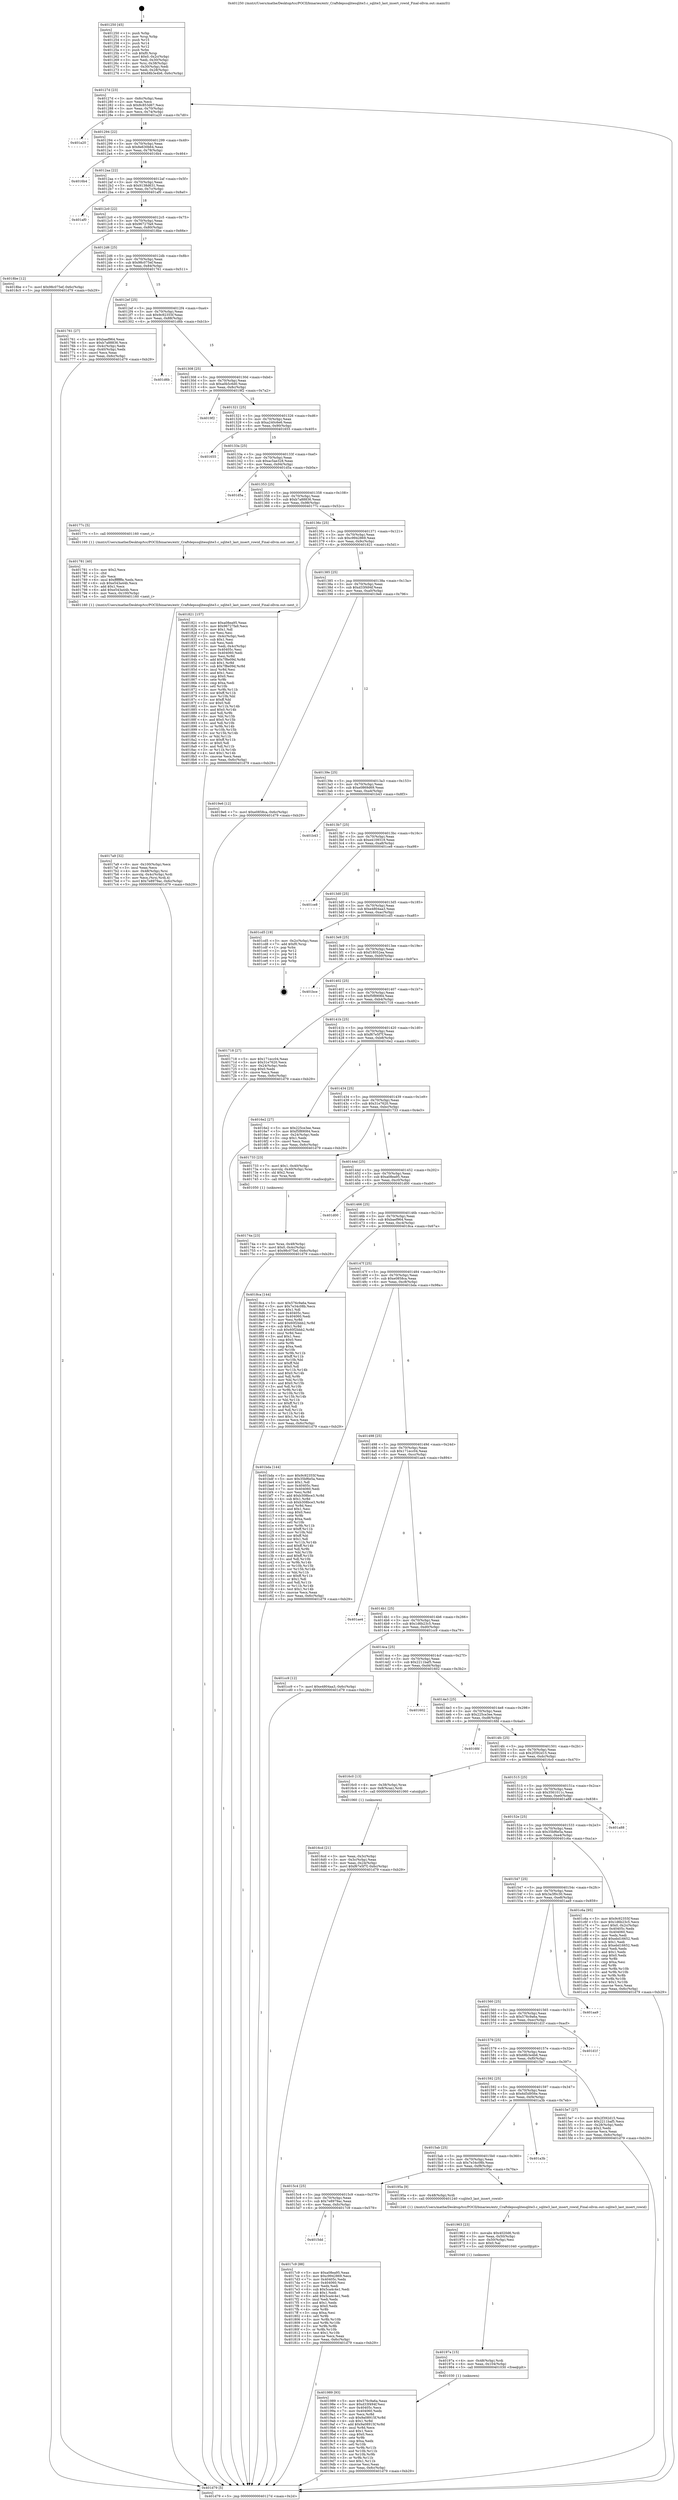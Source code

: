 digraph "0x401250" {
  label = "0x401250 (/mnt/c/Users/mathe/Desktop/tcc/POCII/binaries/extr_Craftdepssqlitesqlite3.c_sqlite3_last_insert_rowid_Final-ollvm.out::main(0))"
  labelloc = "t"
  node[shape=record]

  Entry [label="",width=0.3,height=0.3,shape=circle,fillcolor=black,style=filled]
  "0x40127d" [label="{
     0x40127d [23]\l
     | [instrs]\l
     &nbsp;&nbsp;0x40127d \<+3\>: mov -0x6c(%rbp),%eax\l
     &nbsp;&nbsp;0x401280 \<+2\>: mov %eax,%ecx\l
     &nbsp;&nbsp;0x401282 \<+6\>: sub $0x8c853d67,%ecx\l
     &nbsp;&nbsp;0x401288 \<+3\>: mov %eax,-0x70(%rbp)\l
     &nbsp;&nbsp;0x40128b \<+3\>: mov %ecx,-0x74(%rbp)\l
     &nbsp;&nbsp;0x40128e \<+6\>: je 0000000000401a20 \<main+0x7d0\>\l
  }"]
  "0x401a20" [label="{
     0x401a20\l
  }", style=dashed]
  "0x401294" [label="{
     0x401294 [22]\l
     | [instrs]\l
     &nbsp;&nbsp;0x401294 \<+5\>: jmp 0000000000401299 \<main+0x49\>\l
     &nbsp;&nbsp;0x401299 \<+3\>: mov -0x70(%rbp),%eax\l
     &nbsp;&nbsp;0x40129c \<+5\>: sub $0x8e630b64,%eax\l
     &nbsp;&nbsp;0x4012a1 \<+3\>: mov %eax,-0x78(%rbp)\l
     &nbsp;&nbsp;0x4012a4 \<+6\>: je 00000000004016b4 \<main+0x464\>\l
  }"]
  Exit [label="",width=0.3,height=0.3,shape=circle,fillcolor=black,style=filled,peripheries=2]
  "0x4016b4" [label="{
     0x4016b4\l
  }", style=dashed]
  "0x4012aa" [label="{
     0x4012aa [22]\l
     | [instrs]\l
     &nbsp;&nbsp;0x4012aa \<+5\>: jmp 00000000004012af \<main+0x5f\>\l
     &nbsp;&nbsp;0x4012af \<+3\>: mov -0x70(%rbp),%eax\l
     &nbsp;&nbsp;0x4012b2 \<+5\>: sub $0x9138d631,%eax\l
     &nbsp;&nbsp;0x4012b7 \<+3\>: mov %eax,-0x7c(%rbp)\l
     &nbsp;&nbsp;0x4012ba \<+6\>: je 0000000000401af0 \<main+0x8a0\>\l
  }"]
  "0x401989" [label="{
     0x401989 [93]\l
     | [instrs]\l
     &nbsp;&nbsp;0x401989 \<+5\>: mov $0x576c9a6a,%eax\l
     &nbsp;&nbsp;0x40198e \<+5\>: mov $0xd33f494f,%esi\l
     &nbsp;&nbsp;0x401993 \<+7\>: mov 0x40405c,%ecx\l
     &nbsp;&nbsp;0x40199a \<+7\>: mov 0x404060,%edx\l
     &nbsp;&nbsp;0x4019a1 \<+3\>: mov %ecx,%r8d\l
     &nbsp;&nbsp;0x4019a4 \<+7\>: sub $0x9a08915f,%r8d\l
     &nbsp;&nbsp;0x4019ab \<+4\>: sub $0x1,%r8d\l
     &nbsp;&nbsp;0x4019af \<+7\>: add $0x9a08915f,%r8d\l
     &nbsp;&nbsp;0x4019b6 \<+4\>: imul %r8d,%ecx\l
     &nbsp;&nbsp;0x4019ba \<+3\>: and $0x1,%ecx\l
     &nbsp;&nbsp;0x4019bd \<+3\>: cmp $0x0,%ecx\l
     &nbsp;&nbsp;0x4019c0 \<+4\>: sete %r9b\l
     &nbsp;&nbsp;0x4019c4 \<+3\>: cmp $0xa,%edx\l
     &nbsp;&nbsp;0x4019c7 \<+4\>: setl %r10b\l
     &nbsp;&nbsp;0x4019cb \<+3\>: mov %r9b,%r11b\l
     &nbsp;&nbsp;0x4019ce \<+3\>: and %r10b,%r11b\l
     &nbsp;&nbsp;0x4019d1 \<+3\>: xor %r10b,%r9b\l
     &nbsp;&nbsp;0x4019d4 \<+3\>: or %r9b,%r11b\l
     &nbsp;&nbsp;0x4019d7 \<+4\>: test $0x1,%r11b\l
     &nbsp;&nbsp;0x4019db \<+3\>: cmovne %esi,%eax\l
     &nbsp;&nbsp;0x4019de \<+3\>: mov %eax,-0x6c(%rbp)\l
     &nbsp;&nbsp;0x4019e1 \<+5\>: jmp 0000000000401d79 \<main+0xb29\>\l
  }"]
  "0x401af0" [label="{
     0x401af0\l
  }", style=dashed]
  "0x4012c0" [label="{
     0x4012c0 [22]\l
     | [instrs]\l
     &nbsp;&nbsp;0x4012c0 \<+5\>: jmp 00000000004012c5 \<main+0x75\>\l
     &nbsp;&nbsp;0x4012c5 \<+3\>: mov -0x70(%rbp),%eax\l
     &nbsp;&nbsp;0x4012c8 \<+5\>: sub $0x96727fa9,%eax\l
     &nbsp;&nbsp;0x4012cd \<+3\>: mov %eax,-0x80(%rbp)\l
     &nbsp;&nbsp;0x4012d0 \<+6\>: je 00000000004018be \<main+0x66e\>\l
  }"]
  "0x40197a" [label="{
     0x40197a [15]\l
     | [instrs]\l
     &nbsp;&nbsp;0x40197a \<+4\>: mov -0x48(%rbp),%rdi\l
     &nbsp;&nbsp;0x40197e \<+6\>: mov %eax,-0x104(%rbp)\l
     &nbsp;&nbsp;0x401984 \<+5\>: call 0000000000401030 \<free@plt\>\l
     | [calls]\l
     &nbsp;&nbsp;0x401030 \{1\} (unknown)\l
  }"]
  "0x4018be" [label="{
     0x4018be [12]\l
     | [instrs]\l
     &nbsp;&nbsp;0x4018be \<+7\>: movl $0x98c075ef,-0x6c(%rbp)\l
     &nbsp;&nbsp;0x4018c5 \<+5\>: jmp 0000000000401d79 \<main+0xb29\>\l
  }"]
  "0x4012d6" [label="{
     0x4012d6 [25]\l
     | [instrs]\l
     &nbsp;&nbsp;0x4012d6 \<+5\>: jmp 00000000004012db \<main+0x8b\>\l
     &nbsp;&nbsp;0x4012db \<+3\>: mov -0x70(%rbp),%eax\l
     &nbsp;&nbsp;0x4012de \<+5\>: sub $0x98c075ef,%eax\l
     &nbsp;&nbsp;0x4012e3 \<+6\>: mov %eax,-0x84(%rbp)\l
     &nbsp;&nbsp;0x4012e9 \<+6\>: je 0000000000401761 \<main+0x511\>\l
  }"]
  "0x401963" [label="{
     0x401963 [23]\l
     | [instrs]\l
     &nbsp;&nbsp;0x401963 \<+10\>: movabs $0x4020d6,%rdi\l
     &nbsp;&nbsp;0x40196d \<+3\>: mov %eax,-0x50(%rbp)\l
     &nbsp;&nbsp;0x401970 \<+3\>: mov -0x50(%rbp),%esi\l
     &nbsp;&nbsp;0x401973 \<+2\>: mov $0x0,%al\l
     &nbsp;&nbsp;0x401975 \<+5\>: call 0000000000401040 \<printf@plt\>\l
     | [calls]\l
     &nbsp;&nbsp;0x401040 \{1\} (unknown)\l
  }"]
  "0x401761" [label="{
     0x401761 [27]\l
     | [instrs]\l
     &nbsp;&nbsp;0x401761 \<+5\>: mov $0xbaef964,%eax\l
     &nbsp;&nbsp;0x401766 \<+5\>: mov $0xb7a88836,%ecx\l
     &nbsp;&nbsp;0x40176b \<+3\>: mov -0x4c(%rbp),%edx\l
     &nbsp;&nbsp;0x40176e \<+3\>: cmp -0x40(%rbp),%edx\l
     &nbsp;&nbsp;0x401771 \<+3\>: cmovl %ecx,%eax\l
     &nbsp;&nbsp;0x401774 \<+3\>: mov %eax,-0x6c(%rbp)\l
     &nbsp;&nbsp;0x401777 \<+5\>: jmp 0000000000401d79 \<main+0xb29\>\l
  }"]
  "0x4012ef" [label="{
     0x4012ef [25]\l
     | [instrs]\l
     &nbsp;&nbsp;0x4012ef \<+5\>: jmp 00000000004012f4 \<main+0xa4\>\l
     &nbsp;&nbsp;0x4012f4 \<+3\>: mov -0x70(%rbp),%eax\l
     &nbsp;&nbsp;0x4012f7 \<+5\>: sub $0x9c92355f,%eax\l
     &nbsp;&nbsp;0x4012fc \<+6\>: mov %eax,-0x88(%rbp)\l
     &nbsp;&nbsp;0x401302 \<+6\>: je 0000000000401d6b \<main+0xb1b\>\l
  }"]
  "0x4015dd" [label="{
     0x4015dd\l
  }", style=dashed]
  "0x401d6b" [label="{
     0x401d6b\l
  }", style=dashed]
  "0x401308" [label="{
     0x401308 [25]\l
     | [instrs]\l
     &nbsp;&nbsp;0x401308 \<+5\>: jmp 000000000040130d \<main+0xbd\>\l
     &nbsp;&nbsp;0x40130d \<+3\>: mov -0x70(%rbp),%eax\l
     &nbsp;&nbsp;0x401310 \<+5\>: sub $0xa0b5c6d0,%eax\l
     &nbsp;&nbsp;0x401315 \<+6\>: mov %eax,-0x8c(%rbp)\l
     &nbsp;&nbsp;0x40131b \<+6\>: je 00000000004019f2 \<main+0x7a2\>\l
  }"]
  "0x4017c9" [label="{
     0x4017c9 [88]\l
     | [instrs]\l
     &nbsp;&nbsp;0x4017c9 \<+5\>: mov $0xa08ea95,%eax\l
     &nbsp;&nbsp;0x4017ce \<+5\>: mov $0xc9942869,%ecx\l
     &nbsp;&nbsp;0x4017d3 \<+7\>: mov 0x40405c,%edx\l
     &nbsp;&nbsp;0x4017da \<+7\>: mov 0x404060,%esi\l
     &nbsp;&nbsp;0x4017e1 \<+2\>: mov %edx,%edi\l
     &nbsp;&nbsp;0x4017e3 \<+6\>: sub $0x5ca4c4e1,%edi\l
     &nbsp;&nbsp;0x4017e9 \<+3\>: sub $0x1,%edi\l
     &nbsp;&nbsp;0x4017ec \<+6\>: add $0x5ca4c4e1,%edi\l
     &nbsp;&nbsp;0x4017f2 \<+3\>: imul %edi,%edx\l
     &nbsp;&nbsp;0x4017f5 \<+3\>: and $0x1,%edx\l
     &nbsp;&nbsp;0x4017f8 \<+3\>: cmp $0x0,%edx\l
     &nbsp;&nbsp;0x4017fb \<+4\>: sete %r8b\l
     &nbsp;&nbsp;0x4017ff \<+3\>: cmp $0xa,%esi\l
     &nbsp;&nbsp;0x401802 \<+4\>: setl %r9b\l
     &nbsp;&nbsp;0x401806 \<+3\>: mov %r8b,%r10b\l
     &nbsp;&nbsp;0x401809 \<+3\>: and %r9b,%r10b\l
     &nbsp;&nbsp;0x40180c \<+3\>: xor %r9b,%r8b\l
     &nbsp;&nbsp;0x40180f \<+3\>: or %r8b,%r10b\l
     &nbsp;&nbsp;0x401812 \<+4\>: test $0x1,%r10b\l
     &nbsp;&nbsp;0x401816 \<+3\>: cmovne %ecx,%eax\l
     &nbsp;&nbsp;0x401819 \<+3\>: mov %eax,-0x6c(%rbp)\l
     &nbsp;&nbsp;0x40181c \<+5\>: jmp 0000000000401d79 \<main+0xb29\>\l
  }"]
  "0x4019f2" [label="{
     0x4019f2\l
  }", style=dashed]
  "0x401321" [label="{
     0x401321 [25]\l
     | [instrs]\l
     &nbsp;&nbsp;0x401321 \<+5\>: jmp 0000000000401326 \<main+0xd6\>\l
     &nbsp;&nbsp;0x401326 \<+3\>: mov -0x70(%rbp),%eax\l
     &nbsp;&nbsp;0x401329 \<+5\>: sub $0xa240c6e6,%eax\l
     &nbsp;&nbsp;0x40132e \<+6\>: mov %eax,-0x90(%rbp)\l
     &nbsp;&nbsp;0x401334 \<+6\>: je 0000000000401655 \<main+0x405\>\l
  }"]
  "0x4015c4" [label="{
     0x4015c4 [25]\l
     | [instrs]\l
     &nbsp;&nbsp;0x4015c4 \<+5\>: jmp 00000000004015c9 \<main+0x379\>\l
     &nbsp;&nbsp;0x4015c9 \<+3\>: mov -0x70(%rbp),%eax\l
     &nbsp;&nbsp;0x4015cc \<+5\>: sub $0x7e8979ac,%eax\l
     &nbsp;&nbsp;0x4015d1 \<+6\>: mov %eax,-0xfc(%rbp)\l
     &nbsp;&nbsp;0x4015d7 \<+6\>: je 00000000004017c9 \<main+0x579\>\l
  }"]
  "0x401655" [label="{
     0x401655\l
  }", style=dashed]
  "0x40133a" [label="{
     0x40133a [25]\l
     | [instrs]\l
     &nbsp;&nbsp;0x40133a \<+5\>: jmp 000000000040133f \<main+0xef\>\l
     &nbsp;&nbsp;0x40133f \<+3\>: mov -0x70(%rbp),%eax\l
     &nbsp;&nbsp;0x401342 \<+5\>: sub $0xac5ae328,%eax\l
     &nbsp;&nbsp;0x401347 \<+6\>: mov %eax,-0x94(%rbp)\l
     &nbsp;&nbsp;0x40134d \<+6\>: je 0000000000401d5a \<main+0xb0a\>\l
  }"]
  "0x40195a" [label="{
     0x40195a [9]\l
     | [instrs]\l
     &nbsp;&nbsp;0x40195a \<+4\>: mov -0x48(%rbp),%rdi\l
     &nbsp;&nbsp;0x40195e \<+5\>: call 0000000000401240 \<sqlite3_last_insert_rowid\>\l
     | [calls]\l
     &nbsp;&nbsp;0x401240 \{1\} (/mnt/c/Users/mathe/Desktop/tcc/POCII/binaries/extr_Craftdepssqlitesqlite3.c_sqlite3_last_insert_rowid_Final-ollvm.out::sqlite3_last_insert_rowid)\l
  }"]
  "0x401d5a" [label="{
     0x401d5a\l
  }", style=dashed]
  "0x401353" [label="{
     0x401353 [25]\l
     | [instrs]\l
     &nbsp;&nbsp;0x401353 \<+5\>: jmp 0000000000401358 \<main+0x108\>\l
     &nbsp;&nbsp;0x401358 \<+3\>: mov -0x70(%rbp),%eax\l
     &nbsp;&nbsp;0x40135b \<+5\>: sub $0xb7a88836,%eax\l
     &nbsp;&nbsp;0x401360 \<+6\>: mov %eax,-0x98(%rbp)\l
     &nbsp;&nbsp;0x401366 \<+6\>: je 000000000040177c \<main+0x52c\>\l
  }"]
  "0x4015ab" [label="{
     0x4015ab [25]\l
     | [instrs]\l
     &nbsp;&nbsp;0x4015ab \<+5\>: jmp 00000000004015b0 \<main+0x360\>\l
     &nbsp;&nbsp;0x4015b0 \<+3\>: mov -0x70(%rbp),%eax\l
     &nbsp;&nbsp;0x4015b3 \<+5\>: sub $0x7e34c08b,%eax\l
     &nbsp;&nbsp;0x4015b8 \<+6\>: mov %eax,-0xf8(%rbp)\l
     &nbsp;&nbsp;0x4015be \<+6\>: je 000000000040195a \<main+0x70a\>\l
  }"]
  "0x40177c" [label="{
     0x40177c [5]\l
     | [instrs]\l
     &nbsp;&nbsp;0x40177c \<+5\>: call 0000000000401160 \<next_i\>\l
     | [calls]\l
     &nbsp;&nbsp;0x401160 \{1\} (/mnt/c/Users/mathe/Desktop/tcc/POCII/binaries/extr_Craftdepssqlitesqlite3.c_sqlite3_last_insert_rowid_Final-ollvm.out::next_i)\l
  }"]
  "0x40136c" [label="{
     0x40136c [25]\l
     | [instrs]\l
     &nbsp;&nbsp;0x40136c \<+5\>: jmp 0000000000401371 \<main+0x121\>\l
     &nbsp;&nbsp;0x401371 \<+3\>: mov -0x70(%rbp),%eax\l
     &nbsp;&nbsp;0x401374 \<+5\>: sub $0xc9942869,%eax\l
     &nbsp;&nbsp;0x401379 \<+6\>: mov %eax,-0x9c(%rbp)\l
     &nbsp;&nbsp;0x40137f \<+6\>: je 0000000000401821 \<main+0x5d1\>\l
  }"]
  "0x401a3b" [label="{
     0x401a3b\l
  }", style=dashed]
  "0x401821" [label="{
     0x401821 [157]\l
     | [instrs]\l
     &nbsp;&nbsp;0x401821 \<+5\>: mov $0xa08ea95,%eax\l
     &nbsp;&nbsp;0x401826 \<+5\>: mov $0x96727fa9,%ecx\l
     &nbsp;&nbsp;0x40182b \<+2\>: mov $0x1,%dl\l
     &nbsp;&nbsp;0x40182d \<+2\>: xor %esi,%esi\l
     &nbsp;&nbsp;0x40182f \<+3\>: mov -0x4c(%rbp),%edi\l
     &nbsp;&nbsp;0x401832 \<+3\>: sub $0x1,%esi\l
     &nbsp;&nbsp;0x401835 \<+2\>: sub %esi,%edi\l
     &nbsp;&nbsp;0x401837 \<+3\>: mov %edi,-0x4c(%rbp)\l
     &nbsp;&nbsp;0x40183a \<+7\>: mov 0x40405c,%esi\l
     &nbsp;&nbsp;0x401841 \<+7\>: mov 0x404060,%edi\l
     &nbsp;&nbsp;0x401848 \<+3\>: mov %esi,%r8d\l
     &nbsp;&nbsp;0x40184b \<+7\>: add $0x7f8e09d,%r8d\l
     &nbsp;&nbsp;0x401852 \<+4\>: sub $0x1,%r8d\l
     &nbsp;&nbsp;0x401856 \<+7\>: sub $0x7f8e09d,%r8d\l
     &nbsp;&nbsp;0x40185d \<+4\>: imul %r8d,%esi\l
     &nbsp;&nbsp;0x401861 \<+3\>: and $0x1,%esi\l
     &nbsp;&nbsp;0x401864 \<+3\>: cmp $0x0,%esi\l
     &nbsp;&nbsp;0x401867 \<+4\>: sete %r9b\l
     &nbsp;&nbsp;0x40186b \<+3\>: cmp $0xa,%edi\l
     &nbsp;&nbsp;0x40186e \<+4\>: setl %r10b\l
     &nbsp;&nbsp;0x401872 \<+3\>: mov %r9b,%r11b\l
     &nbsp;&nbsp;0x401875 \<+4\>: xor $0xff,%r11b\l
     &nbsp;&nbsp;0x401879 \<+3\>: mov %r10b,%bl\l
     &nbsp;&nbsp;0x40187c \<+3\>: xor $0xff,%bl\l
     &nbsp;&nbsp;0x40187f \<+3\>: xor $0x0,%dl\l
     &nbsp;&nbsp;0x401882 \<+3\>: mov %r11b,%r14b\l
     &nbsp;&nbsp;0x401885 \<+4\>: and $0x0,%r14b\l
     &nbsp;&nbsp;0x401889 \<+3\>: and %dl,%r9b\l
     &nbsp;&nbsp;0x40188c \<+3\>: mov %bl,%r15b\l
     &nbsp;&nbsp;0x40188f \<+4\>: and $0x0,%r15b\l
     &nbsp;&nbsp;0x401893 \<+3\>: and %dl,%r10b\l
     &nbsp;&nbsp;0x401896 \<+3\>: or %r9b,%r14b\l
     &nbsp;&nbsp;0x401899 \<+3\>: or %r10b,%r15b\l
     &nbsp;&nbsp;0x40189c \<+3\>: xor %r15b,%r14b\l
     &nbsp;&nbsp;0x40189f \<+3\>: or %bl,%r11b\l
     &nbsp;&nbsp;0x4018a2 \<+4\>: xor $0xff,%r11b\l
     &nbsp;&nbsp;0x4018a6 \<+3\>: or $0x0,%dl\l
     &nbsp;&nbsp;0x4018a9 \<+3\>: and %dl,%r11b\l
     &nbsp;&nbsp;0x4018ac \<+3\>: or %r11b,%r14b\l
     &nbsp;&nbsp;0x4018af \<+4\>: test $0x1,%r14b\l
     &nbsp;&nbsp;0x4018b3 \<+3\>: cmovne %ecx,%eax\l
     &nbsp;&nbsp;0x4018b6 \<+3\>: mov %eax,-0x6c(%rbp)\l
     &nbsp;&nbsp;0x4018b9 \<+5\>: jmp 0000000000401d79 \<main+0xb29\>\l
  }"]
  "0x401385" [label="{
     0x401385 [25]\l
     | [instrs]\l
     &nbsp;&nbsp;0x401385 \<+5\>: jmp 000000000040138a \<main+0x13a\>\l
     &nbsp;&nbsp;0x40138a \<+3\>: mov -0x70(%rbp),%eax\l
     &nbsp;&nbsp;0x40138d \<+5\>: sub $0xd33f494f,%eax\l
     &nbsp;&nbsp;0x401392 \<+6\>: mov %eax,-0xa0(%rbp)\l
     &nbsp;&nbsp;0x401398 \<+6\>: je 00000000004019e6 \<main+0x796\>\l
  }"]
  "0x4017a9" [label="{
     0x4017a9 [32]\l
     | [instrs]\l
     &nbsp;&nbsp;0x4017a9 \<+6\>: mov -0x100(%rbp),%ecx\l
     &nbsp;&nbsp;0x4017af \<+3\>: imul %eax,%ecx\l
     &nbsp;&nbsp;0x4017b2 \<+4\>: mov -0x48(%rbp),%rsi\l
     &nbsp;&nbsp;0x4017b6 \<+4\>: movslq -0x4c(%rbp),%rdi\l
     &nbsp;&nbsp;0x4017ba \<+3\>: mov %ecx,(%rsi,%rdi,4)\l
     &nbsp;&nbsp;0x4017bd \<+7\>: movl $0x7e8979ac,-0x6c(%rbp)\l
     &nbsp;&nbsp;0x4017c4 \<+5\>: jmp 0000000000401d79 \<main+0xb29\>\l
  }"]
  "0x4019e6" [label="{
     0x4019e6 [12]\l
     | [instrs]\l
     &nbsp;&nbsp;0x4019e6 \<+7\>: movl $0xe0858ca,-0x6c(%rbp)\l
     &nbsp;&nbsp;0x4019ed \<+5\>: jmp 0000000000401d79 \<main+0xb29\>\l
  }"]
  "0x40139e" [label="{
     0x40139e [25]\l
     | [instrs]\l
     &nbsp;&nbsp;0x40139e \<+5\>: jmp 00000000004013a3 \<main+0x153\>\l
     &nbsp;&nbsp;0x4013a3 \<+3\>: mov -0x70(%rbp),%eax\l
     &nbsp;&nbsp;0x4013a6 \<+5\>: sub $0xe0869d69,%eax\l
     &nbsp;&nbsp;0x4013ab \<+6\>: mov %eax,-0xa4(%rbp)\l
     &nbsp;&nbsp;0x4013b1 \<+6\>: je 0000000000401b43 \<main+0x8f3\>\l
  }"]
  "0x401781" [label="{
     0x401781 [40]\l
     | [instrs]\l
     &nbsp;&nbsp;0x401781 \<+5\>: mov $0x2,%ecx\l
     &nbsp;&nbsp;0x401786 \<+1\>: cltd\l
     &nbsp;&nbsp;0x401787 \<+2\>: idiv %ecx\l
     &nbsp;&nbsp;0x401789 \<+6\>: imul $0xfffffffe,%edx,%ecx\l
     &nbsp;&nbsp;0x40178f \<+6\>: sub $0xe543a44b,%ecx\l
     &nbsp;&nbsp;0x401795 \<+3\>: add $0x1,%ecx\l
     &nbsp;&nbsp;0x401798 \<+6\>: add $0xe543a44b,%ecx\l
     &nbsp;&nbsp;0x40179e \<+6\>: mov %ecx,-0x100(%rbp)\l
     &nbsp;&nbsp;0x4017a4 \<+5\>: call 0000000000401160 \<next_i\>\l
     | [calls]\l
     &nbsp;&nbsp;0x401160 \{1\} (/mnt/c/Users/mathe/Desktop/tcc/POCII/binaries/extr_Craftdepssqlitesqlite3.c_sqlite3_last_insert_rowid_Final-ollvm.out::next_i)\l
  }"]
  "0x401b43" [label="{
     0x401b43\l
  }", style=dashed]
  "0x4013b7" [label="{
     0x4013b7 [25]\l
     | [instrs]\l
     &nbsp;&nbsp;0x4013b7 \<+5\>: jmp 00000000004013bc \<main+0x16c\>\l
     &nbsp;&nbsp;0x4013bc \<+3\>: mov -0x70(%rbp),%eax\l
     &nbsp;&nbsp;0x4013bf \<+5\>: sub $0xe4109319,%eax\l
     &nbsp;&nbsp;0x4013c4 \<+6\>: mov %eax,-0xa8(%rbp)\l
     &nbsp;&nbsp;0x4013ca \<+6\>: je 0000000000401ce8 \<main+0xa98\>\l
  }"]
  "0x40174a" [label="{
     0x40174a [23]\l
     | [instrs]\l
     &nbsp;&nbsp;0x40174a \<+4\>: mov %rax,-0x48(%rbp)\l
     &nbsp;&nbsp;0x40174e \<+7\>: movl $0x0,-0x4c(%rbp)\l
     &nbsp;&nbsp;0x401755 \<+7\>: movl $0x98c075ef,-0x6c(%rbp)\l
     &nbsp;&nbsp;0x40175c \<+5\>: jmp 0000000000401d79 \<main+0xb29\>\l
  }"]
  "0x401ce8" [label="{
     0x401ce8\l
  }", style=dashed]
  "0x4013d0" [label="{
     0x4013d0 [25]\l
     | [instrs]\l
     &nbsp;&nbsp;0x4013d0 \<+5\>: jmp 00000000004013d5 \<main+0x185\>\l
     &nbsp;&nbsp;0x4013d5 \<+3\>: mov -0x70(%rbp),%eax\l
     &nbsp;&nbsp;0x4013d8 \<+5\>: sub $0xe4804aa3,%eax\l
     &nbsp;&nbsp;0x4013dd \<+6\>: mov %eax,-0xac(%rbp)\l
     &nbsp;&nbsp;0x4013e3 \<+6\>: je 0000000000401cd5 \<main+0xa85\>\l
  }"]
  "0x4016cd" [label="{
     0x4016cd [21]\l
     | [instrs]\l
     &nbsp;&nbsp;0x4016cd \<+3\>: mov %eax,-0x3c(%rbp)\l
     &nbsp;&nbsp;0x4016d0 \<+3\>: mov -0x3c(%rbp),%eax\l
     &nbsp;&nbsp;0x4016d3 \<+3\>: mov %eax,-0x24(%rbp)\l
     &nbsp;&nbsp;0x4016d6 \<+7\>: movl $0xf67e5f7f,-0x6c(%rbp)\l
     &nbsp;&nbsp;0x4016dd \<+5\>: jmp 0000000000401d79 \<main+0xb29\>\l
  }"]
  "0x401cd5" [label="{
     0x401cd5 [19]\l
     | [instrs]\l
     &nbsp;&nbsp;0x401cd5 \<+3\>: mov -0x2c(%rbp),%eax\l
     &nbsp;&nbsp;0x401cd8 \<+7\>: add $0xf0,%rsp\l
     &nbsp;&nbsp;0x401cdf \<+1\>: pop %rbx\l
     &nbsp;&nbsp;0x401ce0 \<+2\>: pop %r12\l
     &nbsp;&nbsp;0x401ce2 \<+2\>: pop %r14\l
     &nbsp;&nbsp;0x401ce4 \<+2\>: pop %r15\l
     &nbsp;&nbsp;0x401ce6 \<+1\>: pop %rbp\l
     &nbsp;&nbsp;0x401ce7 \<+1\>: ret\l
  }"]
  "0x4013e9" [label="{
     0x4013e9 [25]\l
     | [instrs]\l
     &nbsp;&nbsp;0x4013e9 \<+5\>: jmp 00000000004013ee \<main+0x19e\>\l
     &nbsp;&nbsp;0x4013ee \<+3\>: mov -0x70(%rbp),%eax\l
     &nbsp;&nbsp;0x4013f1 \<+5\>: sub $0xf18052ea,%eax\l
     &nbsp;&nbsp;0x4013f6 \<+6\>: mov %eax,-0xb0(%rbp)\l
     &nbsp;&nbsp;0x4013fc \<+6\>: je 0000000000401bce \<main+0x97e\>\l
  }"]
  "0x401250" [label="{
     0x401250 [45]\l
     | [instrs]\l
     &nbsp;&nbsp;0x401250 \<+1\>: push %rbp\l
     &nbsp;&nbsp;0x401251 \<+3\>: mov %rsp,%rbp\l
     &nbsp;&nbsp;0x401254 \<+2\>: push %r15\l
     &nbsp;&nbsp;0x401256 \<+2\>: push %r14\l
     &nbsp;&nbsp;0x401258 \<+2\>: push %r12\l
     &nbsp;&nbsp;0x40125a \<+1\>: push %rbx\l
     &nbsp;&nbsp;0x40125b \<+7\>: sub $0xf0,%rsp\l
     &nbsp;&nbsp;0x401262 \<+7\>: movl $0x0,-0x2c(%rbp)\l
     &nbsp;&nbsp;0x401269 \<+3\>: mov %edi,-0x30(%rbp)\l
     &nbsp;&nbsp;0x40126c \<+4\>: mov %rsi,-0x38(%rbp)\l
     &nbsp;&nbsp;0x401270 \<+3\>: mov -0x30(%rbp),%edi\l
     &nbsp;&nbsp;0x401273 \<+3\>: mov %edi,-0x28(%rbp)\l
     &nbsp;&nbsp;0x401276 \<+7\>: movl $0x68b3e4b6,-0x6c(%rbp)\l
  }"]
  "0x401bce" [label="{
     0x401bce\l
  }", style=dashed]
  "0x401402" [label="{
     0x401402 [25]\l
     | [instrs]\l
     &nbsp;&nbsp;0x401402 \<+5\>: jmp 0000000000401407 \<main+0x1b7\>\l
     &nbsp;&nbsp;0x401407 \<+3\>: mov -0x70(%rbp),%eax\l
     &nbsp;&nbsp;0x40140a \<+5\>: sub $0xf5f89084,%eax\l
     &nbsp;&nbsp;0x40140f \<+6\>: mov %eax,-0xb4(%rbp)\l
     &nbsp;&nbsp;0x401415 \<+6\>: je 0000000000401718 \<main+0x4c8\>\l
  }"]
  "0x401d79" [label="{
     0x401d79 [5]\l
     | [instrs]\l
     &nbsp;&nbsp;0x401d79 \<+5\>: jmp 000000000040127d \<main+0x2d\>\l
  }"]
  "0x401718" [label="{
     0x401718 [27]\l
     | [instrs]\l
     &nbsp;&nbsp;0x401718 \<+5\>: mov $0x171ecc04,%eax\l
     &nbsp;&nbsp;0x40171d \<+5\>: mov $0x31e7620,%ecx\l
     &nbsp;&nbsp;0x401722 \<+3\>: mov -0x24(%rbp),%edx\l
     &nbsp;&nbsp;0x401725 \<+3\>: cmp $0x0,%edx\l
     &nbsp;&nbsp;0x401728 \<+3\>: cmove %ecx,%eax\l
     &nbsp;&nbsp;0x40172b \<+3\>: mov %eax,-0x6c(%rbp)\l
     &nbsp;&nbsp;0x40172e \<+5\>: jmp 0000000000401d79 \<main+0xb29\>\l
  }"]
  "0x40141b" [label="{
     0x40141b [25]\l
     | [instrs]\l
     &nbsp;&nbsp;0x40141b \<+5\>: jmp 0000000000401420 \<main+0x1d0\>\l
     &nbsp;&nbsp;0x401420 \<+3\>: mov -0x70(%rbp),%eax\l
     &nbsp;&nbsp;0x401423 \<+5\>: sub $0xf67e5f7f,%eax\l
     &nbsp;&nbsp;0x401428 \<+6\>: mov %eax,-0xb8(%rbp)\l
     &nbsp;&nbsp;0x40142e \<+6\>: je 00000000004016e2 \<main+0x492\>\l
  }"]
  "0x401592" [label="{
     0x401592 [25]\l
     | [instrs]\l
     &nbsp;&nbsp;0x401592 \<+5\>: jmp 0000000000401597 \<main+0x347\>\l
     &nbsp;&nbsp;0x401597 \<+3\>: mov -0x70(%rbp),%eax\l
     &nbsp;&nbsp;0x40159a \<+5\>: sub $0x6d5d956e,%eax\l
     &nbsp;&nbsp;0x40159f \<+6\>: mov %eax,-0xf4(%rbp)\l
     &nbsp;&nbsp;0x4015a5 \<+6\>: je 0000000000401a3b \<main+0x7eb\>\l
  }"]
  "0x4016e2" [label="{
     0x4016e2 [27]\l
     | [instrs]\l
     &nbsp;&nbsp;0x4016e2 \<+5\>: mov $0x225ce3ee,%eax\l
     &nbsp;&nbsp;0x4016e7 \<+5\>: mov $0xf5f89084,%ecx\l
     &nbsp;&nbsp;0x4016ec \<+3\>: mov -0x24(%rbp),%edx\l
     &nbsp;&nbsp;0x4016ef \<+3\>: cmp $0x1,%edx\l
     &nbsp;&nbsp;0x4016f2 \<+3\>: cmovl %ecx,%eax\l
     &nbsp;&nbsp;0x4016f5 \<+3\>: mov %eax,-0x6c(%rbp)\l
     &nbsp;&nbsp;0x4016f8 \<+5\>: jmp 0000000000401d79 \<main+0xb29\>\l
  }"]
  "0x401434" [label="{
     0x401434 [25]\l
     | [instrs]\l
     &nbsp;&nbsp;0x401434 \<+5\>: jmp 0000000000401439 \<main+0x1e9\>\l
     &nbsp;&nbsp;0x401439 \<+3\>: mov -0x70(%rbp),%eax\l
     &nbsp;&nbsp;0x40143c \<+5\>: sub $0x31e7620,%eax\l
     &nbsp;&nbsp;0x401441 \<+6\>: mov %eax,-0xbc(%rbp)\l
     &nbsp;&nbsp;0x401447 \<+6\>: je 0000000000401733 \<main+0x4e3\>\l
  }"]
  "0x4015e7" [label="{
     0x4015e7 [27]\l
     | [instrs]\l
     &nbsp;&nbsp;0x4015e7 \<+5\>: mov $0x2f392d15,%eax\l
     &nbsp;&nbsp;0x4015ec \<+5\>: mov $0x2211baf5,%ecx\l
     &nbsp;&nbsp;0x4015f1 \<+3\>: mov -0x28(%rbp),%edx\l
     &nbsp;&nbsp;0x4015f4 \<+3\>: cmp $0x2,%edx\l
     &nbsp;&nbsp;0x4015f7 \<+3\>: cmovne %ecx,%eax\l
     &nbsp;&nbsp;0x4015fa \<+3\>: mov %eax,-0x6c(%rbp)\l
     &nbsp;&nbsp;0x4015fd \<+5\>: jmp 0000000000401d79 \<main+0xb29\>\l
  }"]
  "0x401733" [label="{
     0x401733 [23]\l
     | [instrs]\l
     &nbsp;&nbsp;0x401733 \<+7\>: movl $0x1,-0x40(%rbp)\l
     &nbsp;&nbsp;0x40173a \<+4\>: movslq -0x40(%rbp),%rax\l
     &nbsp;&nbsp;0x40173e \<+4\>: shl $0x2,%rax\l
     &nbsp;&nbsp;0x401742 \<+3\>: mov %rax,%rdi\l
     &nbsp;&nbsp;0x401745 \<+5\>: call 0000000000401050 \<malloc@plt\>\l
     | [calls]\l
     &nbsp;&nbsp;0x401050 \{1\} (unknown)\l
  }"]
  "0x40144d" [label="{
     0x40144d [25]\l
     | [instrs]\l
     &nbsp;&nbsp;0x40144d \<+5\>: jmp 0000000000401452 \<main+0x202\>\l
     &nbsp;&nbsp;0x401452 \<+3\>: mov -0x70(%rbp),%eax\l
     &nbsp;&nbsp;0x401455 \<+5\>: sub $0xa08ea95,%eax\l
     &nbsp;&nbsp;0x40145a \<+6\>: mov %eax,-0xc0(%rbp)\l
     &nbsp;&nbsp;0x401460 \<+6\>: je 0000000000401d00 \<main+0xab0\>\l
  }"]
  "0x401579" [label="{
     0x401579 [25]\l
     | [instrs]\l
     &nbsp;&nbsp;0x401579 \<+5\>: jmp 000000000040157e \<main+0x32e\>\l
     &nbsp;&nbsp;0x40157e \<+3\>: mov -0x70(%rbp),%eax\l
     &nbsp;&nbsp;0x401581 \<+5\>: sub $0x68b3e4b6,%eax\l
     &nbsp;&nbsp;0x401586 \<+6\>: mov %eax,-0xf0(%rbp)\l
     &nbsp;&nbsp;0x40158c \<+6\>: je 00000000004015e7 \<main+0x397\>\l
  }"]
  "0x401d00" [label="{
     0x401d00\l
  }", style=dashed]
  "0x401466" [label="{
     0x401466 [25]\l
     | [instrs]\l
     &nbsp;&nbsp;0x401466 \<+5\>: jmp 000000000040146b \<main+0x21b\>\l
     &nbsp;&nbsp;0x40146b \<+3\>: mov -0x70(%rbp),%eax\l
     &nbsp;&nbsp;0x40146e \<+5\>: sub $0xbaef964,%eax\l
     &nbsp;&nbsp;0x401473 \<+6\>: mov %eax,-0xc4(%rbp)\l
     &nbsp;&nbsp;0x401479 \<+6\>: je 00000000004018ca \<main+0x67a\>\l
  }"]
  "0x401d1f" [label="{
     0x401d1f\l
  }", style=dashed]
  "0x4018ca" [label="{
     0x4018ca [144]\l
     | [instrs]\l
     &nbsp;&nbsp;0x4018ca \<+5\>: mov $0x576c9a6a,%eax\l
     &nbsp;&nbsp;0x4018cf \<+5\>: mov $0x7e34c08b,%ecx\l
     &nbsp;&nbsp;0x4018d4 \<+2\>: mov $0x1,%dl\l
     &nbsp;&nbsp;0x4018d6 \<+7\>: mov 0x40405c,%esi\l
     &nbsp;&nbsp;0x4018dd \<+7\>: mov 0x404060,%edi\l
     &nbsp;&nbsp;0x4018e4 \<+3\>: mov %esi,%r8d\l
     &nbsp;&nbsp;0x4018e7 \<+7\>: add $0x60f2bbb2,%r8d\l
     &nbsp;&nbsp;0x4018ee \<+4\>: sub $0x1,%r8d\l
     &nbsp;&nbsp;0x4018f2 \<+7\>: sub $0x60f2bbb2,%r8d\l
     &nbsp;&nbsp;0x4018f9 \<+4\>: imul %r8d,%esi\l
     &nbsp;&nbsp;0x4018fd \<+3\>: and $0x1,%esi\l
     &nbsp;&nbsp;0x401900 \<+3\>: cmp $0x0,%esi\l
     &nbsp;&nbsp;0x401903 \<+4\>: sete %r9b\l
     &nbsp;&nbsp;0x401907 \<+3\>: cmp $0xa,%edi\l
     &nbsp;&nbsp;0x40190a \<+4\>: setl %r10b\l
     &nbsp;&nbsp;0x40190e \<+3\>: mov %r9b,%r11b\l
     &nbsp;&nbsp;0x401911 \<+4\>: xor $0xff,%r11b\l
     &nbsp;&nbsp;0x401915 \<+3\>: mov %r10b,%bl\l
     &nbsp;&nbsp;0x401918 \<+3\>: xor $0xff,%bl\l
     &nbsp;&nbsp;0x40191b \<+3\>: xor $0x0,%dl\l
     &nbsp;&nbsp;0x40191e \<+3\>: mov %r11b,%r14b\l
     &nbsp;&nbsp;0x401921 \<+4\>: and $0x0,%r14b\l
     &nbsp;&nbsp;0x401925 \<+3\>: and %dl,%r9b\l
     &nbsp;&nbsp;0x401928 \<+3\>: mov %bl,%r15b\l
     &nbsp;&nbsp;0x40192b \<+4\>: and $0x0,%r15b\l
     &nbsp;&nbsp;0x40192f \<+3\>: and %dl,%r10b\l
     &nbsp;&nbsp;0x401932 \<+3\>: or %r9b,%r14b\l
     &nbsp;&nbsp;0x401935 \<+3\>: or %r10b,%r15b\l
     &nbsp;&nbsp;0x401938 \<+3\>: xor %r15b,%r14b\l
     &nbsp;&nbsp;0x40193b \<+3\>: or %bl,%r11b\l
     &nbsp;&nbsp;0x40193e \<+4\>: xor $0xff,%r11b\l
     &nbsp;&nbsp;0x401942 \<+3\>: or $0x0,%dl\l
     &nbsp;&nbsp;0x401945 \<+3\>: and %dl,%r11b\l
     &nbsp;&nbsp;0x401948 \<+3\>: or %r11b,%r14b\l
     &nbsp;&nbsp;0x40194b \<+4\>: test $0x1,%r14b\l
     &nbsp;&nbsp;0x40194f \<+3\>: cmovne %ecx,%eax\l
     &nbsp;&nbsp;0x401952 \<+3\>: mov %eax,-0x6c(%rbp)\l
     &nbsp;&nbsp;0x401955 \<+5\>: jmp 0000000000401d79 \<main+0xb29\>\l
  }"]
  "0x40147f" [label="{
     0x40147f [25]\l
     | [instrs]\l
     &nbsp;&nbsp;0x40147f \<+5\>: jmp 0000000000401484 \<main+0x234\>\l
     &nbsp;&nbsp;0x401484 \<+3\>: mov -0x70(%rbp),%eax\l
     &nbsp;&nbsp;0x401487 \<+5\>: sub $0xe0858ca,%eax\l
     &nbsp;&nbsp;0x40148c \<+6\>: mov %eax,-0xc8(%rbp)\l
     &nbsp;&nbsp;0x401492 \<+6\>: je 0000000000401bda \<main+0x98a\>\l
  }"]
  "0x401560" [label="{
     0x401560 [25]\l
     | [instrs]\l
     &nbsp;&nbsp;0x401560 \<+5\>: jmp 0000000000401565 \<main+0x315\>\l
     &nbsp;&nbsp;0x401565 \<+3\>: mov -0x70(%rbp),%eax\l
     &nbsp;&nbsp;0x401568 \<+5\>: sub $0x576c9a6a,%eax\l
     &nbsp;&nbsp;0x40156d \<+6\>: mov %eax,-0xec(%rbp)\l
     &nbsp;&nbsp;0x401573 \<+6\>: je 0000000000401d1f \<main+0xacf\>\l
  }"]
  "0x401bda" [label="{
     0x401bda [144]\l
     | [instrs]\l
     &nbsp;&nbsp;0x401bda \<+5\>: mov $0x9c92355f,%eax\l
     &nbsp;&nbsp;0x401bdf \<+5\>: mov $0x35bf6e5a,%ecx\l
     &nbsp;&nbsp;0x401be4 \<+2\>: mov $0x1,%dl\l
     &nbsp;&nbsp;0x401be6 \<+7\>: mov 0x40405c,%esi\l
     &nbsp;&nbsp;0x401bed \<+7\>: mov 0x404060,%edi\l
     &nbsp;&nbsp;0x401bf4 \<+3\>: mov %esi,%r8d\l
     &nbsp;&nbsp;0x401bf7 \<+7\>: add $0xb308bce3,%r8d\l
     &nbsp;&nbsp;0x401bfe \<+4\>: sub $0x1,%r8d\l
     &nbsp;&nbsp;0x401c02 \<+7\>: sub $0xb308bce3,%r8d\l
     &nbsp;&nbsp;0x401c09 \<+4\>: imul %r8d,%esi\l
     &nbsp;&nbsp;0x401c0d \<+3\>: and $0x1,%esi\l
     &nbsp;&nbsp;0x401c10 \<+3\>: cmp $0x0,%esi\l
     &nbsp;&nbsp;0x401c13 \<+4\>: sete %r9b\l
     &nbsp;&nbsp;0x401c17 \<+3\>: cmp $0xa,%edi\l
     &nbsp;&nbsp;0x401c1a \<+4\>: setl %r10b\l
     &nbsp;&nbsp;0x401c1e \<+3\>: mov %r9b,%r11b\l
     &nbsp;&nbsp;0x401c21 \<+4\>: xor $0xff,%r11b\l
     &nbsp;&nbsp;0x401c25 \<+3\>: mov %r10b,%bl\l
     &nbsp;&nbsp;0x401c28 \<+3\>: xor $0xff,%bl\l
     &nbsp;&nbsp;0x401c2b \<+3\>: xor $0x1,%dl\l
     &nbsp;&nbsp;0x401c2e \<+3\>: mov %r11b,%r14b\l
     &nbsp;&nbsp;0x401c31 \<+4\>: and $0xff,%r14b\l
     &nbsp;&nbsp;0x401c35 \<+3\>: and %dl,%r9b\l
     &nbsp;&nbsp;0x401c38 \<+3\>: mov %bl,%r15b\l
     &nbsp;&nbsp;0x401c3b \<+4\>: and $0xff,%r15b\l
     &nbsp;&nbsp;0x401c3f \<+3\>: and %dl,%r10b\l
     &nbsp;&nbsp;0x401c42 \<+3\>: or %r9b,%r14b\l
     &nbsp;&nbsp;0x401c45 \<+3\>: or %r10b,%r15b\l
     &nbsp;&nbsp;0x401c48 \<+3\>: xor %r15b,%r14b\l
     &nbsp;&nbsp;0x401c4b \<+3\>: or %bl,%r11b\l
     &nbsp;&nbsp;0x401c4e \<+4\>: xor $0xff,%r11b\l
     &nbsp;&nbsp;0x401c52 \<+3\>: or $0x1,%dl\l
     &nbsp;&nbsp;0x401c55 \<+3\>: and %dl,%r11b\l
     &nbsp;&nbsp;0x401c58 \<+3\>: or %r11b,%r14b\l
     &nbsp;&nbsp;0x401c5b \<+4\>: test $0x1,%r14b\l
     &nbsp;&nbsp;0x401c5f \<+3\>: cmovne %ecx,%eax\l
     &nbsp;&nbsp;0x401c62 \<+3\>: mov %eax,-0x6c(%rbp)\l
     &nbsp;&nbsp;0x401c65 \<+5\>: jmp 0000000000401d79 \<main+0xb29\>\l
  }"]
  "0x401498" [label="{
     0x401498 [25]\l
     | [instrs]\l
     &nbsp;&nbsp;0x401498 \<+5\>: jmp 000000000040149d \<main+0x24d\>\l
     &nbsp;&nbsp;0x40149d \<+3\>: mov -0x70(%rbp),%eax\l
     &nbsp;&nbsp;0x4014a0 \<+5\>: sub $0x171ecc04,%eax\l
     &nbsp;&nbsp;0x4014a5 \<+6\>: mov %eax,-0xcc(%rbp)\l
     &nbsp;&nbsp;0x4014ab \<+6\>: je 0000000000401ae4 \<main+0x894\>\l
  }"]
  "0x401aa9" [label="{
     0x401aa9\l
  }", style=dashed]
  "0x401ae4" [label="{
     0x401ae4\l
  }", style=dashed]
  "0x4014b1" [label="{
     0x4014b1 [25]\l
     | [instrs]\l
     &nbsp;&nbsp;0x4014b1 \<+5\>: jmp 00000000004014b6 \<main+0x266\>\l
     &nbsp;&nbsp;0x4014b6 \<+3\>: mov -0x70(%rbp),%eax\l
     &nbsp;&nbsp;0x4014b9 \<+5\>: sub $0x1d6b23c5,%eax\l
     &nbsp;&nbsp;0x4014be \<+6\>: mov %eax,-0xd0(%rbp)\l
     &nbsp;&nbsp;0x4014c4 \<+6\>: je 0000000000401cc9 \<main+0xa79\>\l
  }"]
  "0x401547" [label="{
     0x401547 [25]\l
     | [instrs]\l
     &nbsp;&nbsp;0x401547 \<+5\>: jmp 000000000040154c \<main+0x2fc\>\l
     &nbsp;&nbsp;0x40154c \<+3\>: mov -0x70(%rbp),%eax\l
     &nbsp;&nbsp;0x40154f \<+5\>: sub $0x3a3f0c30,%eax\l
     &nbsp;&nbsp;0x401554 \<+6\>: mov %eax,-0xe8(%rbp)\l
     &nbsp;&nbsp;0x40155a \<+6\>: je 0000000000401aa9 \<main+0x859\>\l
  }"]
  "0x401cc9" [label="{
     0x401cc9 [12]\l
     | [instrs]\l
     &nbsp;&nbsp;0x401cc9 \<+7\>: movl $0xe4804aa3,-0x6c(%rbp)\l
     &nbsp;&nbsp;0x401cd0 \<+5\>: jmp 0000000000401d79 \<main+0xb29\>\l
  }"]
  "0x4014ca" [label="{
     0x4014ca [25]\l
     | [instrs]\l
     &nbsp;&nbsp;0x4014ca \<+5\>: jmp 00000000004014cf \<main+0x27f\>\l
     &nbsp;&nbsp;0x4014cf \<+3\>: mov -0x70(%rbp),%eax\l
     &nbsp;&nbsp;0x4014d2 \<+5\>: sub $0x2211baf5,%eax\l
     &nbsp;&nbsp;0x4014d7 \<+6\>: mov %eax,-0xd4(%rbp)\l
     &nbsp;&nbsp;0x4014dd \<+6\>: je 0000000000401602 \<main+0x3b2\>\l
  }"]
  "0x401c6a" [label="{
     0x401c6a [95]\l
     | [instrs]\l
     &nbsp;&nbsp;0x401c6a \<+5\>: mov $0x9c92355f,%eax\l
     &nbsp;&nbsp;0x401c6f \<+5\>: mov $0x1d6b23c5,%ecx\l
     &nbsp;&nbsp;0x401c74 \<+7\>: movl $0x0,-0x2c(%rbp)\l
     &nbsp;&nbsp;0x401c7b \<+7\>: mov 0x40405c,%edx\l
     &nbsp;&nbsp;0x401c82 \<+7\>: mov 0x404060,%esi\l
     &nbsp;&nbsp;0x401c89 \<+2\>: mov %edx,%edi\l
     &nbsp;&nbsp;0x401c8b \<+6\>: add $0xebd16652,%edi\l
     &nbsp;&nbsp;0x401c91 \<+3\>: sub $0x1,%edi\l
     &nbsp;&nbsp;0x401c94 \<+6\>: sub $0xebd16652,%edi\l
     &nbsp;&nbsp;0x401c9a \<+3\>: imul %edi,%edx\l
     &nbsp;&nbsp;0x401c9d \<+3\>: and $0x1,%edx\l
     &nbsp;&nbsp;0x401ca0 \<+3\>: cmp $0x0,%edx\l
     &nbsp;&nbsp;0x401ca3 \<+4\>: sete %r8b\l
     &nbsp;&nbsp;0x401ca7 \<+3\>: cmp $0xa,%esi\l
     &nbsp;&nbsp;0x401caa \<+4\>: setl %r9b\l
     &nbsp;&nbsp;0x401cae \<+3\>: mov %r8b,%r10b\l
     &nbsp;&nbsp;0x401cb1 \<+3\>: and %r9b,%r10b\l
     &nbsp;&nbsp;0x401cb4 \<+3\>: xor %r9b,%r8b\l
     &nbsp;&nbsp;0x401cb7 \<+3\>: or %r8b,%r10b\l
     &nbsp;&nbsp;0x401cba \<+4\>: test $0x1,%r10b\l
     &nbsp;&nbsp;0x401cbe \<+3\>: cmovne %ecx,%eax\l
     &nbsp;&nbsp;0x401cc1 \<+3\>: mov %eax,-0x6c(%rbp)\l
     &nbsp;&nbsp;0x401cc4 \<+5\>: jmp 0000000000401d79 \<main+0xb29\>\l
  }"]
  "0x401602" [label="{
     0x401602\l
  }", style=dashed]
  "0x4014e3" [label="{
     0x4014e3 [25]\l
     | [instrs]\l
     &nbsp;&nbsp;0x4014e3 \<+5\>: jmp 00000000004014e8 \<main+0x298\>\l
     &nbsp;&nbsp;0x4014e8 \<+3\>: mov -0x70(%rbp),%eax\l
     &nbsp;&nbsp;0x4014eb \<+5\>: sub $0x225ce3ee,%eax\l
     &nbsp;&nbsp;0x4014f0 \<+6\>: mov %eax,-0xd8(%rbp)\l
     &nbsp;&nbsp;0x4014f6 \<+6\>: je 00000000004016fd \<main+0x4ad\>\l
  }"]
  "0x40152e" [label="{
     0x40152e [25]\l
     | [instrs]\l
     &nbsp;&nbsp;0x40152e \<+5\>: jmp 0000000000401533 \<main+0x2e3\>\l
     &nbsp;&nbsp;0x401533 \<+3\>: mov -0x70(%rbp),%eax\l
     &nbsp;&nbsp;0x401536 \<+5\>: sub $0x35bf6e5a,%eax\l
     &nbsp;&nbsp;0x40153b \<+6\>: mov %eax,-0xe4(%rbp)\l
     &nbsp;&nbsp;0x401541 \<+6\>: je 0000000000401c6a \<main+0xa1a\>\l
  }"]
  "0x4016fd" [label="{
     0x4016fd\l
  }", style=dashed]
  "0x4014fc" [label="{
     0x4014fc [25]\l
     | [instrs]\l
     &nbsp;&nbsp;0x4014fc \<+5\>: jmp 0000000000401501 \<main+0x2b1\>\l
     &nbsp;&nbsp;0x401501 \<+3\>: mov -0x70(%rbp),%eax\l
     &nbsp;&nbsp;0x401504 \<+5\>: sub $0x2f392d15,%eax\l
     &nbsp;&nbsp;0x401509 \<+6\>: mov %eax,-0xdc(%rbp)\l
     &nbsp;&nbsp;0x40150f \<+6\>: je 00000000004016c0 \<main+0x470\>\l
  }"]
  "0x401a88" [label="{
     0x401a88\l
  }", style=dashed]
  "0x4016c0" [label="{
     0x4016c0 [13]\l
     | [instrs]\l
     &nbsp;&nbsp;0x4016c0 \<+4\>: mov -0x38(%rbp),%rax\l
     &nbsp;&nbsp;0x4016c4 \<+4\>: mov 0x8(%rax),%rdi\l
     &nbsp;&nbsp;0x4016c8 \<+5\>: call 0000000000401060 \<atoi@plt\>\l
     | [calls]\l
     &nbsp;&nbsp;0x401060 \{1\} (unknown)\l
  }"]
  "0x401515" [label="{
     0x401515 [25]\l
     | [instrs]\l
     &nbsp;&nbsp;0x401515 \<+5\>: jmp 000000000040151a \<main+0x2ca\>\l
     &nbsp;&nbsp;0x40151a \<+3\>: mov -0x70(%rbp),%eax\l
     &nbsp;&nbsp;0x40151d \<+5\>: sub $0x3561011c,%eax\l
     &nbsp;&nbsp;0x401522 \<+6\>: mov %eax,-0xe0(%rbp)\l
     &nbsp;&nbsp;0x401528 \<+6\>: je 0000000000401a88 \<main+0x838\>\l
  }"]
  Entry -> "0x401250" [label=" 1"]
  "0x40127d" -> "0x401a20" [label=" 0"]
  "0x40127d" -> "0x401294" [label=" 18"]
  "0x401cd5" -> Exit [label=" 1"]
  "0x401294" -> "0x4016b4" [label=" 0"]
  "0x401294" -> "0x4012aa" [label=" 18"]
  "0x401cc9" -> "0x401d79" [label=" 1"]
  "0x4012aa" -> "0x401af0" [label=" 0"]
  "0x4012aa" -> "0x4012c0" [label=" 18"]
  "0x401c6a" -> "0x401d79" [label=" 1"]
  "0x4012c0" -> "0x4018be" [label=" 1"]
  "0x4012c0" -> "0x4012d6" [label=" 17"]
  "0x401bda" -> "0x401d79" [label=" 1"]
  "0x4012d6" -> "0x401761" [label=" 2"]
  "0x4012d6" -> "0x4012ef" [label=" 15"]
  "0x4019e6" -> "0x401d79" [label=" 1"]
  "0x4012ef" -> "0x401d6b" [label=" 0"]
  "0x4012ef" -> "0x401308" [label=" 15"]
  "0x401989" -> "0x401d79" [label=" 1"]
  "0x401308" -> "0x4019f2" [label=" 0"]
  "0x401308" -> "0x401321" [label=" 15"]
  "0x40197a" -> "0x401989" [label=" 1"]
  "0x401321" -> "0x401655" [label=" 0"]
  "0x401321" -> "0x40133a" [label=" 15"]
  "0x40195a" -> "0x401963" [label=" 1"]
  "0x40133a" -> "0x401d5a" [label=" 0"]
  "0x40133a" -> "0x401353" [label=" 15"]
  "0x4018ca" -> "0x401d79" [label=" 1"]
  "0x401353" -> "0x40177c" [label=" 1"]
  "0x401353" -> "0x40136c" [label=" 14"]
  "0x401821" -> "0x401d79" [label=" 1"]
  "0x40136c" -> "0x401821" [label=" 1"]
  "0x40136c" -> "0x401385" [label=" 13"]
  "0x4017c9" -> "0x401d79" [label=" 1"]
  "0x401385" -> "0x4019e6" [label=" 1"]
  "0x401385" -> "0x40139e" [label=" 12"]
  "0x4015c4" -> "0x4017c9" [label=" 1"]
  "0x40139e" -> "0x401b43" [label=" 0"]
  "0x40139e" -> "0x4013b7" [label=" 12"]
  "0x401963" -> "0x40197a" [label=" 1"]
  "0x4013b7" -> "0x401ce8" [label=" 0"]
  "0x4013b7" -> "0x4013d0" [label=" 12"]
  "0x4015ab" -> "0x4015c4" [label=" 1"]
  "0x4013d0" -> "0x401cd5" [label=" 1"]
  "0x4013d0" -> "0x4013e9" [label=" 11"]
  "0x4015ab" -> "0x40195a" [label=" 1"]
  "0x4013e9" -> "0x401bce" [label=" 0"]
  "0x4013e9" -> "0x401402" [label=" 11"]
  "0x4018be" -> "0x401d79" [label=" 1"]
  "0x401402" -> "0x401718" [label=" 1"]
  "0x401402" -> "0x40141b" [label=" 10"]
  "0x401592" -> "0x4015ab" [label=" 2"]
  "0x40141b" -> "0x4016e2" [label=" 1"]
  "0x40141b" -> "0x401434" [label=" 9"]
  "0x401592" -> "0x401a3b" [label=" 0"]
  "0x401434" -> "0x401733" [label=" 1"]
  "0x401434" -> "0x40144d" [label=" 8"]
  "0x4015c4" -> "0x4015dd" [label=" 0"]
  "0x40144d" -> "0x401d00" [label=" 0"]
  "0x40144d" -> "0x401466" [label=" 8"]
  "0x401781" -> "0x4017a9" [label=" 1"]
  "0x401466" -> "0x4018ca" [label=" 1"]
  "0x401466" -> "0x40147f" [label=" 7"]
  "0x40177c" -> "0x401781" [label=" 1"]
  "0x40147f" -> "0x401bda" [label=" 1"]
  "0x40147f" -> "0x401498" [label=" 6"]
  "0x40174a" -> "0x401d79" [label=" 1"]
  "0x401498" -> "0x401ae4" [label=" 0"]
  "0x401498" -> "0x4014b1" [label=" 6"]
  "0x401733" -> "0x40174a" [label=" 1"]
  "0x4014b1" -> "0x401cc9" [label=" 1"]
  "0x4014b1" -> "0x4014ca" [label=" 5"]
  "0x4016e2" -> "0x401d79" [label=" 1"]
  "0x4014ca" -> "0x401602" [label=" 0"]
  "0x4014ca" -> "0x4014e3" [label=" 5"]
  "0x4016cd" -> "0x401d79" [label=" 1"]
  "0x4014e3" -> "0x4016fd" [label=" 0"]
  "0x4014e3" -> "0x4014fc" [label=" 5"]
  "0x401d79" -> "0x40127d" [label=" 17"]
  "0x4014fc" -> "0x4016c0" [label=" 1"]
  "0x4014fc" -> "0x401515" [label=" 4"]
  "0x401250" -> "0x40127d" [label=" 1"]
  "0x401515" -> "0x401a88" [label=" 0"]
  "0x401515" -> "0x40152e" [label=" 4"]
  "0x4016c0" -> "0x4016cd" [label=" 1"]
  "0x40152e" -> "0x401c6a" [label=" 1"]
  "0x40152e" -> "0x401547" [label=" 3"]
  "0x401718" -> "0x401d79" [label=" 1"]
  "0x401547" -> "0x401aa9" [label=" 0"]
  "0x401547" -> "0x401560" [label=" 3"]
  "0x401761" -> "0x401d79" [label=" 2"]
  "0x401560" -> "0x401d1f" [label=" 0"]
  "0x401560" -> "0x401579" [label=" 3"]
  "0x4017a9" -> "0x401d79" [label=" 1"]
  "0x401579" -> "0x4015e7" [label=" 1"]
  "0x401579" -> "0x401592" [label=" 2"]
  "0x4015e7" -> "0x401d79" [label=" 1"]
}
